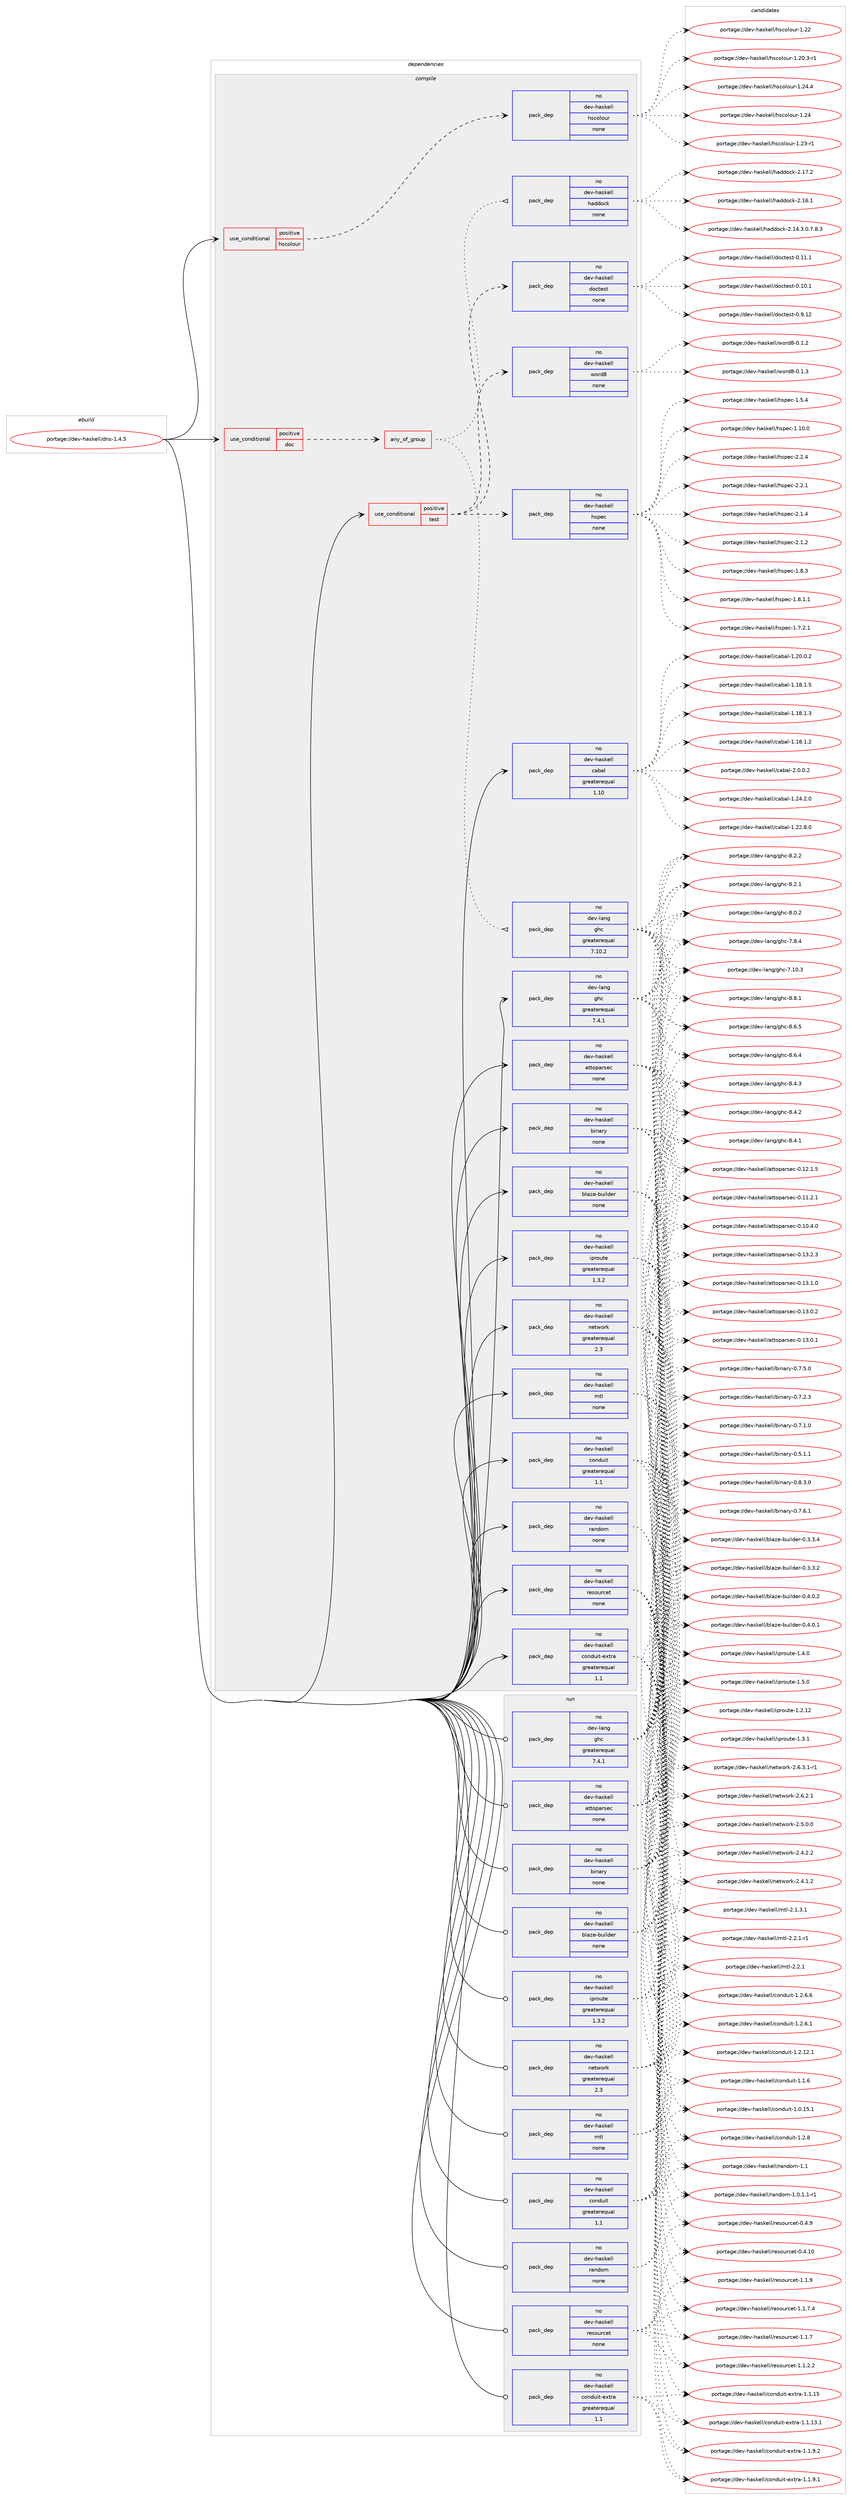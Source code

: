 digraph prolog {

# *************
# Graph options
# *************

newrank=true;
concentrate=true;
compound=true;
graph [rankdir=LR,fontname=Helvetica,fontsize=10,ranksep=1.5];#, ranksep=2.5, nodesep=0.2];
edge  [arrowhead=vee];
node  [fontname=Helvetica,fontsize=10];

# **********
# The ebuild
# **********

subgraph cluster_leftcol {
color=gray;
label=<<i>ebuild</i>>;
id [label="portage://dev-haskell/dns-1.4.5", color=red, width=4, href="../dev-haskell/dns-1.4.5.svg"];
}

# ****************
# The dependencies
# ****************

subgraph cluster_midcol {
color=gray;
label=<<i>dependencies</i>>;
subgraph cluster_compile {
fillcolor="#eeeeee";
style=filled;
label=<<i>compile</i>>;
subgraph cond134186 {
dependency564583 [label=<<TABLE BORDER="0" CELLBORDER="1" CELLSPACING="0" CELLPADDING="4"><TR><TD ROWSPAN="3" CELLPADDING="10">use_conditional</TD></TR><TR><TD>positive</TD></TR><TR><TD>doc</TD></TR></TABLE>>, shape=none, color=red];
subgraph any6537 {
dependency564584 [label=<<TABLE BORDER="0" CELLBORDER="1" CELLSPACING="0" CELLPADDING="4"><TR><TD CELLPADDING="10">any_of_group</TD></TR></TABLE>>, shape=none, color=red];subgraph pack423623 {
dependency564585 [label=<<TABLE BORDER="0" CELLBORDER="1" CELLSPACING="0" CELLPADDING="4" WIDTH="220"><TR><TD ROWSPAN="6" CELLPADDING="30">pack_dep</TD></TR><TR><TD WIDTH="110">no</TD></TR><TR><TD>dev-haskell</TD></TR><TR><TD>haddock</TD></TR><TR><TD>none</TD></TR><TR><TD></TD></TR></TABLE>>, shape=none, color=blue];
}
dependency564584:e -> dependency564585:w [weight=20,style="dotted",arrowhead="oinv"];
subgraph pack423624 {
dependency564586 [label=<<TABLE BORDER="0" CELLBORDER="1" CELLSPACING="0" CELLPADDING="4" WIDTH="220"><TR><TD ROWSPAN="6" CELLPADDING="30">pack_dep</TD></TR><TR><TD WIDTH="110">no</TD></TR><TR><TD>dev-lang</TD></TR><TR><TD>ghc</TD></TR><TR><TD>greaterequal</TD></TR><TR><TD>7.10.2</TD></TR></TABLE>>, shape=none, color=blue];
}
dependency564584:e -> dependency564586:w [weight=20,style="dotted",arrowhead="oinv"];
}
dependency564583:e -> dependency564584:w [weight=20,style="dashed",arrowhead="vee"];
}
id:e -> dependency564583:w [weight=20,style="solid",arrowhead="vee"];
subgraph cond134187 {
dependency564587 [label=<<TABLE BORDER="0" CELLBORDER="1" CELLSPACING="0" CELLPADDING="4"><TR><TD ROWSPAN="3" CELLPADDING="10">use_conditional</TD></TR><TR><TD>positive</TD></TR><TR><TD>hscolour</TD></TR></TABLE>>, shape=none, color=red];
subgraph pack423625 {
dependency564588 [label=<<TABLE BORDER="0" CELLBORDER="1" CELLSPACING="0" CELLPADDING="4" WIDTH="220"><TR><TD ROWSPAN="6" CELLPADDING="30">pack_dep</TD></TR><TR><TD WIDTH="110">no</TD></TR><TR><TD>dev-haskell</TD></TR><TR><TD>hscolour</TD></TR><TR><TD>none</TD></TR><TR><TD></TD></TR></TABLE>>, shape=none, color=blue];
}
dependency564587:e -> dependency564588:w [weight=20,style="dashed",arrowhead="vee"];
}
id:e -> dependency564587:w [weight=20,style="solid",arrowhead="vee"];
subgraph cond134188 {
dependency564589 [label=<<TABLE BORDER="0" CELLBORDER="1" CELLSPACING="0" CELLPADDING="4"><TR><TD ROWSPAN="3" CELLPADDING="10">use_conditional</TD></TR><TR><TD>positive</TD></TR><TR><TD>test</TD></TR></TABLE>>, shape=none, color=red];
subgraph pack423626 {
dependency564590 [label=<<TABLE BORDER="0" CELLBORDER="1" CELLSPACING="0" CELLPADDING="4" WIDTH="220"><TR><TD ROWSPAN="6" CELLPADDING="30">pack_dep</TD></TR><TR><TD WIDTH="110">no</TD></TR><TR><TD>dev-haskell</TD></TR><TR><TD>doctest</TD></TR><TR><TD>none</TD></TR><TR><TD></TD></TR></TABLE>>, shape=none, color=blue];
}
dependency564589:e -> dependency564590:w [weight=20,style="dashed",arrowhead="vee"];
subgraph pack423627 {
dependency564591 [label=<<TABLE BORDER="0" CELLBORDER="1" CELLSPACING="0" CELLPADDING="4" WIDTH="220"><TR><TD ROWSPAN="6" CELLPADDING="30">pack_dep</TD></TR><TR><TD WIDTH="110">no</TD></TR><TR><TD>dev-haskell</TD></TR><TR><TD>hspec</TD></TR><TR><TD>none</TD></TR><TR><TD></TD></TR></TABLE>>, shape=none, color=blue];
}
dependency564589:e -> dependency564591:w [weight=20,style="dashed",arrowhead="vee"];
subgraph pack423628 {
dependency564592 [label=<<TABLE BORDER="0" CELLBORDER="1" CELLSPACING="0" CELLPADDING="4" WIDTH="220"><TR><TD ROWSPAN="6" CELLPADDING="30">pack_dep</TD></TR><TR><TD WIDTH="110">no</TD></TR><TR><TD>dev-haskell</TD></TR><TR><TD>word8</TD></TR><TR><TD>none</TD></TR><TR><TD></TD></TR></TABLE>>, shape=none, color=blue];
}
dependency564589:e -> dependency564592:w [weight=20,style="dashed",arrowhead="vee"];
}
id:e -> dependency564589:w [weight=20,style="solid",arrowhead="vee"];
subgraph pack423629 {
dependency564593 [label=<<TABLE BORDER="0" CELLBORDER="1" CELLSPACING="0" CELLPADDING="4" WIDTH="220"><TR><TD ROWSPAN="6" CELLPADDING="30">pack_dep</TD></TR><TR><TD WIDTH="110">no</TD></TR><TR><TD>dev-haskell</TD></TR><TR><TD>attoparsec</TD></TR><TR><TD>none</TD></TR><TR><TD></TD></TR></TABLE>>, shape=none, color=blue];
}
id:e -> dependency564593:w [weight=20,style="solid",arrowhead="vee"];
subgraph pack423630 {
dependency564594 [label=<<TABLE BORDER="0" CELLBORDER="1" CELLSPACING="0" CELLPADDING="4" WIDTH="220"><TR><TD ROWSPAN="6" CELLPADDING="30">pack_dep</TD></TR><TR><TD WIDTH="110">no</TD></TR><TR><TD>dev-haskell</TD></TR><TR><TD>binary</TD></TR><TR><TD>none</TD></TR><TR><TD></TD></TR></TABLE>>, shape=none, color=blue];
}
id:e -> dependency564594:w [weight=20,style="solid",arrowhead="vee"];
subgraph pack423631 {
dependency564595 [label=<<TABLE BORDER="0" CELLBORDER="1" CELLSPACING="0" CELLPADDING="4" WIDTH="220"><TR><TD ROWSPAN="6" CELLPADDING="30">pack_dep</TD></TR><TR><TD WIDTH="110">no</TD></TR><TR><TD>dev-haskell</TD></TR><TR><TD>blaze-builder</TD></TR><TR><TD>none</TD></TR><TR><TD></TD></TR></TABLE>>, shape=none, color=blue];
}
id:e -> dependency564595:w [weight=20,style="solid",arrowhead="vee"];
subgraph pack423632 {
dependency564596 [label=<<TABLE BORDER="0" CELLBORDER="1" CELLSPACING="0" CELLPADDING="4" WIDTH="220"><TR><TD ROWSPAN="6" CELLPADDING="30">pack_dep</TD></TR><TR><TD WIDTH="110">no</TD></TR><TR><TD>dev-haskell</TD></TR><TR><TD>cabal</TD></TR><TR><TD>greaterequal</TD></TR><TR><TD>1.10</TD></TR></TABLE>>, shape=none, color=blue];
}
id:e -> dependency564596:w [weight=20,style="solid",arrowhead="vee"];
subgraph pack423633 {
dependency564597 [label=<<TABLE BORDER="0" CELLBORDER="1" CELLSPACING="0" CELLPADDING="4" WIDTH="220"><TR><TD ROWSPAN="6" CELLPADDING="30">pack_dep</TD></TR><TR><TD WIDTH="110">no</TD></TR><TR><TD>dev-haskell</TD></TR><TR><TD>conduit</TD></TR><TR><TD>greaterequal</TD></TR><TR><TD>1.1</TD></TR></TABLE>>, shape=none, color=blue];
}
id:e -> dependency564597:w [weight=20,style="solid",arrowhead="vee"];
subgraph pack423634 {
dependency564598 [label=<<TABLE BORDER="0" CELLBORDER="1" CELLSPACING="0" CELLPADDING="4" WIDTH="220"><TR><TD ROWSPAN="6" CELLPADDING="30">pack_dep</TD></TR><TR><TD WIDTH="110">no</TD></TR><TR><TD>dev-haskell</TD></TR><TR><TD>conduit-extra</TD></TR><TR><TD>greaterequal</TD></TR><TR><TD>1.1</TD></TR></TABLE>>, shape=none, color=blue];
}
id:e -> dependency564598:w [weight=20,style="solid",arrowhead="vee"];
subgraph pack423635 {
dependency564599 [label=<<TABLE BORDER="0" CELLBORDER="1" CELLSPACING="0" CELLPADDING="4" WIDTH="220"><TR><TD ROWSPAN="6" CELLPADDING="30">pack_dep</TD></TR><TR><TD WIDTH="110">no</TD></TR><TR><TD>dev-haskell</TD></TR><TR><TD>iproute</TD></TR><TR><TD>greaterequal</TD></TR><TR><TD>1.3.2</TD></TR></TABLE>>, shape=none, color=blue];
}
id:e -> dependency564599:w [weight=20,style="solid",arrowhead="vee"];
subgraph pack423636 {
dependency564600 [label=<<TABLE BORDER="0" CELLBORDER="1" CELLSPACING="0" CELLPADDING="4" WIDTH="220"><TR><TD ROWSPAN="6" CELLPADDING="30">pack_dep</TD></TR><TR><TD WIDTH="110">no</TD></TR><TR><TD>dev-haskell</TD></TR><TR><TD>mtl</TD></TR><TR><TD>none</TD></TR><TR><TD></TD></TR></TABLE>>, shape=none, color=blue];
}
id:e -> dependency564600:w [weight=20,style="solid",arrowhead="vee"];
subgraph pack423637 {
dependency564601 [label=<<TABLE BORDER="0" CELLBORDER="1" CELLSPACING="0" CELLPADDING="4" WIDTH="220"><TR><TD ROWSPAN="6" CELLPADDING="30">pack_dep</TD></TR><TR><TD WIDTH="110">no</TD></TR><TR><TD>dev-haskell</TD></TR><TR><TD>network</TD></TR><TR><TD>greaterequal</TD></TR><TR><TD>2.3</TD></TR></TABLE>>, shape=none, color=blue];
}
id:e -> dependency564601:w [weight=20,style="solid",arrowhead="vee"];
subgraph pack423638 {
dependency564602 [label=<<TABLE BORDER="0" CELLBORDER="1" CELLSPACING="0" CELLPADDING="4" WIDTH="220"><TR><TD ROWSPAN="6" CELLPADDING="30">pack_dep</TD></TR><TR><TD WIDTH="110">no</TD></TR><TR><TD>dev-haskell</TD></TR><TR><TD>random</TD></TR><TR><TD>none</TD></TR><TR><TD></TD></TR></TABLE>>, shape=none, color=blue];
}
id:e -> dependency564602:w [weight=20,style="solid",arrowhead="vee"];
subgraph pack423639 {
dependency564603 [label=<<TABLE BORDER="0" CELLBORDER="1" CELLSPACING="0" CELLPADDING="4" WIDTH="220"><TR><TD ROWSPAN="6" CELLPADDING="30">pack_dep</TD></TR><TR><TD WIDTH="110">no</TD></TR><TR><TD>dev-haskell</TD></TR><TR><TD>resourcet</TD></TR><TR><TD>none</TD></TR><TR><TD></TD></TR></TABLE>>, shape=none, color=blue];
}
id:e -> dependency564603:w [weight=20,style="solid",arrowhead="vee"];
subgraph pack423640 {
dependency564604 [label=<<TABLE BORDER="0" CELLBORDER="1" CELLSPACING="0" CELLPADDING="4" WIDTH="220"><TR><TD ROWSPAN="6" CELLPADDING="30">pack_dep</TD></TR><TR><TD WIDTH="110">no</TD></TR><TR><TD>dev-lang</TD></TR><TR><TD>ghc</TD></TR><TR><TD>greaterequal</TD></TR><TR><TD>7.4.1</TD></TR></TABLE>>, shape=none, color=blue];
}
id:e -> dependency564604:w [weight=20,style="solid",arrowhead="vee"];
}
subgraph cluster_compileandrun {
fillcolor="#eeeeee";
style=filled;
label=<<i>compile and run</i>>;
}
subgraph cluster_run {
fillcolor="#eeeeee";
style=filled;
label=<<i>run</i>>;
subgraph pack423641 {
dependency564605 [label=<<TABLE BORDER="0" CELLBORDER="1" CELLSPACING="0" CELLPADDING="4" WIDTH="220"><TR><TD ROWSPAN="6" CELLPADDING="30">pack_dep</TD></TR><TR><TD WIDTH="110">no</TD></TR><TR><TD>dev-haskell</TD></TR><TR><TD>attoparsec</TD></TR><TR><TD>none</TD></TR><TR><TD></TD></TR></TABLE>>, shape=none, color=blue];
}
id:e -> dependency564605:w [weight=20,style="solid",arrowhead="odot"];
subgraph pack423642 {
dependency564606 [label=<<TABLE BORDER="0" CELLBORDER="1" CELLSPACING="0" CELLPADDING="4" WIDTH="220"><TR><TD ROWSPAN="6" CELLPADDING="30">pack_dep</TD></TR><TR><TD WIDTH="110">no</TD></TR><TR><TD>dev-haskell</TD></TR><TR><TD>binary</TD></TR><TR><TD>none</TD></TR><TR><TD></TD></TR></TABLE>>, shape=none, color=blue];
}
id:e -> dependency564606:w [weight=20,style="solid",arrowhead="odot"];
subgraph pack423643 {
dependency564607 [label=<<TABLE BORDER="0" CELLBORDER="1" CELLSPACING="0" CELLPADDING="4" WIDTH="220"><TR><TD ROWSPAN="6" CELLPADDING="30">pack_dep</TD></TR><TR><TD WIDTH="110">no</TD></TR><TR><TD>dev-haskell</TD></TR><TR><TD>blaze-builder</TD></TR><TR><TD>none</TD></TR><TR><TD></TD></TR></TABLE>>, shape=none, color=blue];
}
id:e -> dependency564607:w [weight=20,style="solid",arrowhead="odot"];
subgraph pack423644 {
dependency564608 [label=<<TABLE BORDER="0" CELLBORDER="1" CELLSPACING="0" CELLPADDING="4" WIDTH="220"><TR><TD ROWSPAN="6" CELLPADDING="30">pack_dep</TD></TR><TR><TD WIDTH="110">no</TD></TR><TR><TD>dev-haskell</TD></TR><TR><TD>conduit</TD></TR><TR><TD>greaterequal</TD></TR><TR><TD>1.1</TD></TR></TABLE>>, shape=none, color=blue];
}
id:e -> dependency564608:w [weight=20,style="solid",arrowhead="odot"];
subgraph pack423645 {
dependency564609 [label=<<TABLE BORDER="0" CELLBORDER="1" CELLSPACING="0" CELLPADDING="4" WIDTH="220"><TR><TD ROWSPAN="6" CELLPADDING="30">pack_dep</TD></TR><TR><TD WIDTH="110">no</TD></TR><TR><TD>dev-haskell</TD></TR><TR><TD>conduit-extra</TD></TR><TR><TD>greaterequal</TD></TR><TR><TD>1.1</TD></TR></TABLE>>, shape=none, color=blue];
}
id:e -> dependency564609:w [weight=20,style="solid",arrowhead="odot"];
subgraph pack423646 {
dependency564610 [label=<<TABLE BORDER="0" CELLBORDER="1" CELLSPACING="0" CELLPADDING="4" WIDTH="220"><TR><TD ROWSPAN="6" CELLPADDING="30">pack_dep</TD></TR><TR><TD WIDTH="110">no</TD></TR><TR><TD>dev-haskell</TD></TR><TR><TD>iproute</TD></TR><TR><TD>greaterequal</TD></TR><TR><TD>1.3.2</TD></TR></TABLE>>, shape=none, color=blue];
}
id:e -> dependency564610:w [weight=20,style="solid",arrowhead="odot"];
subgraph pack423647 {
dependency564611 [label=<<TABLE BORDER="0" CELLBORDER="1" CELLSPACING="0" CELLPADDING="4" WIDTH="220"><TR><TD ROWSPAN="6" CELLPADDING="30">pack_dep</TD></TR><TR><TD WIDTH="110">no</TD></TR><TR><TD>dev-haskell</TD></TR><TR><TD>mtl</TD></TR><TR><TD>none</TD></TR><TR><TD></TD></TR></TABLE>>, shape=none, color=blue];
}
id:e -> dependency564611:w [weight=20,style="solid",arrowhead="odot"];
subgraph pack423648 {
dependency564612 [label=<<TABLE BORDER="0" CELLBORDER="1" CELLSPACING="0" CELLPADDING="4" WIDTH="220"><TR><TD ROWSPAN="6" CELLPADDING="30">pack_dep</TD></TR><TR><TD WIDTH="110">no</TD></TR><TR><TD>dev-haskell</TD></TR><TR><TD>network</TD></TR><TR><TD>greaterequal</TD></TR><TR><TD>2.3</TD></TR></TABLE>>, shape=none, color=blue];
}
id:e -> dependency564612:w [weight=20,style="solid",arrowhead="odot"];
subgraph pack423649 {
dependency564613 [label=<<TABLE BORDER="0" CELLBORDER="1" CELLSPACING="0" CELLPADDING="4" WIDTH="220"><TR><TD ROWSPAN="6" CELLPADDING="30">pack_dep</TD></TR><TR><TD WIDTH="110">no</TD></TR><TR><TD>dev-haskell</TD></TR><TR><TD>random</TD></TR><TR><TD>none</TD></TR><TR><TD></TD></TR></TABLE>>, shape=none, color=blue];
}
id:e -> dependency564613:w [weight=20,style="solid",arrowhead="odot"];
subgraph pack423650 {
dependency564614 [label=<<TABLE BORDER="0" CELLBORDER="1" CELLSPACING="0" CELLPADDING="4" WIDTH="220"><TR><TD ROWSPAN="6" CELLPADDING="30">pack_dep</TD></TR><TR><TD WIDTH="110">no</TD></TR><TR><TD>dev-haskell</TD></TR><TR><TD>resourcet</TD></TR><TR><TD>none</TD></TR><TR><TD></TD></TR></TABLE>>, shape=none, color=blue];
}
id:e -> dependency564614:w [weight=20,style="solid",arrowhead="odot"];
subgraph pack423651 {
dependency564615 [label=<<TABLE BORDER="0" CELLBORDER="1" CELLSPACING="0" CELLPADDING="4" WIDTH="220"><TR><TD ROWSPAN="6" CELLPADDING="30">pack_dep</TD></TR><TR><TD WIDTH="110">no</TD></TR><TR><TD>dev-lang</TD></TR><TR><TD>ghc</TD></TR><TR><TD>greaterequal</TD></TR><TR><TD>7.4.1</TD></TR></TABLE>>, shape=none, color=blue];
}
id:e -> dependency564615:w [weight=20,style="solid",arrowhead="odot"];
}
}

# **************
# The candidates
# **************

subgraph cluster_choices {
rank=same;
color=gray;
label=<<i>candidates</i>>;

subgraph choice423623 {
color=black;
nodesep=1;
choice100101118451049711510710110810847104971001001119910745504649554650 [label="portage://dev-haskell/haddock-2.17.2", color=red, width=4,href="../dev-haskell/haddock-2.17.2.svg"];
choice100101118451049711510710110810847104971001001119910745504649544649 [label="portage://dev-haskell/haddock-2.16.1", color=red, width=4,href="../dev-haskell/haddock-2.16.1.svg"];
choice1001011184510497115107101108108471049710010011199107455046495246514648465546564651 [label="portage://dev-haskell/haddock-2.14.3.0.7.8.3", color=red, width=4,href="../dev-haskell/haddock-2.14.3.0.7.8.3.svg"];
dependency564585:e -> choice100101118451049711510710110810847104971001001119910745504649554650:w [style=dotted,weight="100"];
dependency564585:e -> choice100101118451049711510710110810847104971001001119910745504649544649:w [style=dotted,weight="100"];
dependency564585:e -> choice1001011184510497115107101108108471049710010011199107455046495246514648465546564651:w [style=dotted,weight="100"];
}
subgraph choice423624 {
color=black;
nodesep=1;
choice10010111845108971101034710310499455646564649 [label="portage://dev-lang/ghc-8.8.1", color=red, width=4,href="../dev-lang/ghc-8.8.1.svg"];
choice10010111845108971101034710310499455646544653 [label="portage://dev-lang/ghc-8.6.5", color=red, width=4,href="../dev-lang/ghc-8.6.5.svg"];
choice10010111845108971101034710310499455646544652 [label="portage://dev-lang/ghc-8.6.4", color=red, width=4,href="../dev-lang/ghc-8.6.4.svg"];
choice10010111845108971101034710310499455646524651 [label="portage://dev-lang/ghc-8.4.3", color=red, width=4,href="../dev-lang/ghc-8.4.3.svg"];
choice10010111845108971101034710310499455646524650 [label="portage://dev-lang/ghc-8.4.2", color=red, width=4,href="../dev-lang/ghc-8.4.2.svg"];
choice10010111845108971101034710310499455646524649 [label="portage://dev-lang/ghc-8.4.1", color=red, width=4,href="../dev-lang/ghc-8.4.1.svg"];
choice10010111845108971101034710310499455646504650 [label="portage://dev-lang/ghc-8.2.2", color=red, width=4,href="../dev-lang/ghc-8.2.2.svg"];
choice10010111845108971101034710310499455646504649 [label="portage://dev-lang/ghc-8.2.1", color=red, width=4,href="../dev-lang/ghc-8.2.1.svg"];
choice10010111845108971101034710310499455646484650 [label="portage://dev-lang/ghc-8.0.2", color=red, width=4,href="../dev-lang/ghc-8.0.2.svg"];
choice10010111845108971101034710310499455546564652 [label="portage://dev-lang/ghc-7.8.4", color=red, width=4,href="../dev-lang/ghc-7.8.4.svg"];
choice1001011184510897110103471031049945554649484651 [label="portage://dev-lang/ghc-7.10.3", color=red, width=4,href="../dev-lang/ghc-7.10.3.svg"];
dependency564586:e -> choice10010111845108971101034710310499455646564649:w [style=dotted,weight="100"];
dependency564586:e -> choice10010111845108971101034710310499455646544653:w [style=dotted,weight="100"];
dependency564586:e -> choice10010111845108971101034710310499455646544652:w [style=dotted,weight="100"];
dependency564586:e -> choice10010111845108971101034710310499455646524651:w [style=dotted,weight="100"];
dependency564586:e -> choice10010111845108971101034710310499455646524650:w [style=dotted,weight="100"];
dependency564586:e -> choice10010111845108971101034710310499455646524649:w [style=dotted,weight="100"];
dependency564586:e -> choice10010111845108971101034710310499455646504650:w [style=dotted,weight="100"];
dependency564586:e -> choice10010111845108971101034710310499455646504649:w [style=dotted,weight="100"];
dependency564586:e -> choice10010111845108971101034710310499455646484650:w [style=dotted,weight="100"];
dependency564586:e -> choice10010111845108971101034710310499455546564652:w [style=dotted,weight="100"];
dependency564586:e -> choice1001011184510897110103471031049945554649484651:w [style=dotted,weight="100"];
}
subgraph choice423625 {
color=black;
nodesep=1;
choice1001011184510497115107101108108471041159911110811111711445494650524652 [label="portage://dev-haskell/hscolour-1.24.4", color=red, width=4,href="../dev-haskell/hscolour-1.24.4.svg"];
choice100101118451049711510710110810847104115991111081111171144549465052 [label="portage://dev-haskell/hscolour-1.24", color=red, width=4,href="../dev-haskell/hscolour-1.24.svg"];
choice1001011184510497115107101108108471041159911110811111711445494650514511449 [label="portage://dev-haskell/hscolour-1.23-r1", color=red, width=4,href="../dev-haskell/hscolour-1.23-r1.svg"];
choice100101118451049711510710110810847104115991111081111171144549465050 [label="portage://dev-haskell/hscolour-1.22", color=red, width=4,href="../dev-haskell/hscolour-1.22.svg"];
choice10010111845104971151071011081084710411599111108111117114454946504846514511449 [label="portage://dev-haskell/hscolour-1.20.3-r1", color=red, width=4,href="../dev-haskell/hscolour-1.20.3-r1.svg"];
dependency564588:e -> choice1001011184510497115107101108108471041159911110811111711445494650524652:w [style=dotted,weight="100"];
dependency564588:e -> choice100101118451049711510710110810847104115991111081111171144549465052:w [style=dotted,weight="100"];
dependency564588:e -> choice1001011184510497115107101108108471041159911110811111711445494650514511449:w [style=dotted,weight="100"];
dependency564588:e -> choice100101118451049711510710110810847104115991111081111171144549465050:w [style=dotted,weight="100"];
dependency564588:e -> choice10010111845104971151071011081084710411599111108111117114454946504846514511449:w [style=dotted,weight="100"];
}
subgraph choice423626 {
color=black;
nodesep=1;
choice1001011184510497115107101108108471001119911610111511645484657464950 [label="portage://dev-haskell/doctest-0.9.12", color=red, width=4,href="../dev-haskell/doctest-0.9.12.svg"];
choice1001011184510497115107101108108471001119911610111511645484649494649 [label="portage://dev-haskell/doctest-0.11.1", color=red, width=4,href="../dev-haskell/doctest-0.11.1.svg"];
choice1001011184510497115107101108108471001119911610111511645484649484649 [label="portage://dev-haskell/doctest-0.10.1", color=red, width=4,href="../dev-haskell/doctest-0.10.1.svg"];
dependency564590:e -> choice1001011184510497115107101108108471001119911610111511645484657464950:w [style=dotted,weight="100"];
dependency564590:e -> choice1001011184510497115107101108108471001119911610111511645484649494649:w [style=dotted,weight="100"];
dependency564590:e -> choice1001011184510497115107101108108471001119911610111511645484649484649:w [style=dotted,weight="100"];
}
subgraph choice423627 {
color=black;
nodesep=1;
choice10010111845104971151071011081084710411511210199455046504652 [label="portage://dev-haskell/hspec-2.2.4", color=red, width=4,href="../dev-haskell/hspec-2.2.4.svg"];
choice10010111845104971151071011081084710411511210199455046504649 [label="portage://dev-haskell/hspec-2.2.1", color=red, width=4,href="../dev-haskell/hspec-2.2.1.svg"];
choice10010111845104971151071011081084710411511210199455046494652 [label="portage://dev-haskell/hspec-2.1.4", color=red, width=4,href="../dev-haskell/hspec-2.1.4.svg"];
choice10010111845104971151071011081084710411511210199455046494650 [label="portage://dev-haskell/hspec-2.1.2", color=red, width=4,href="../dev-haskell/hspec-2.1.2.svg"];
choice10010111845104971151071011081084710411511210199454946564651 [label="portage://dev-haskell/hspec-1.8.3", color=red, width=4,href="../dev-haskell/hspec-1.8.3.svg"];
choice100101118451049711510710110810847104115112101994549465646494649 [label="portage://dev-haskell/hspec-1.8.1.1", color=red, width=4,href="../dev-haskell/hspec-1.8.1.1.svg"];
choice100101118451049711510710110810847104115112101994549465546504649 [label="portage://dev-haskell/hspec-1.7.2.1", color=red, width=4,href="../dev-haskell/hspec-1.7.2.1.svg"];
choice10010111845104971151071011081084710411511210199454946534652 [label="portage://dev-haskell/hspec-1.5.4", color=red, width=4,href="../dev-haskell/hspec-1.5.4.svg"];
choice1001011184510497115107101108108471041151121019945494649484648 [label="portage://dev-haskell/hspec-1.10.0", color=red, width=4,href="../dev-haskell/hspec-1.10.0.svg"];
dependency564591:e -> choice10010111845104971151071011081084710411511210199455046504652:w [style=dotted,weight="100"];
dependency564591:e -> choice10010111845104971151071011081084710411511210199455046504649:w [style=dotted,weight="100"];
dependency564591:e -> choice10010111845104971151071011081084710411511210199455046494652:w [style=dotted,weight="100"];
dependency564591:e -> choice10010111845104971151071011081084710411511210199455046494650:w [style=dotted,weight="100"];
dependency564591:e -> choice10010111845104971151071011081084710411511210199454946564651:w [style=dotted,weight="100"];
dependency564591:e -> choice100101118451049711510710110810847104115112101994549465646494649:w [style=dotted,weight="100"];
dependency564591:e -> choice100101118451049711510710110810847104115112101994549465546504649:w [style=dotted,weight="100"];
dependency564591:e -> choice10010111845104971151071011081084710411511210199454946534652:w [style=dotted,weight="100"];
dependency564591:e -> choice1001011184510497115107101108108471041151121019945494649484648:w [style=dotted,weight="100"];
}
subgraph choice423628 {
color=black;
nodesep=1;
choice10010111845104971151071011081084711911111410056454846494651 [label="portage://dev-haskell/word8-0.1.3", color=red, width=4,href="../dev-haskell/word8-0.1.3.svg"];
choice10010111845104971151071011081084711911111410056454846494650 [label="portage://dev-haskell/word8-0.1.2", color=red, width=4,href="../dev-haskell/word8-0.1.2.svg"];
dependency564592:e -> choice10010111845104971151071011081084711911111410056454846494651:w [style=dotted,weight="100"];
dependency564592:e -> choice10010111845104971151071011081084711911111410056454846494650:w [style=dotted,weight="100"];
}
subgraph choice423629 {
color=black;
nodesep=1;
choice100101118451049711510710110810847971161161111129711411510199454846495146504651 [label="portage://dev-haskell/attoparsec-0.13.2.3", color=red, width=4,href="../dev-haskell/attoparsec-0.13.2.3.svg"];
choice100101118451049711510710110810847971161161111129711411510199454846495146494648 [label="portage://dev-haskell/attoparsec-0.13.1.0", color=red, width=4,href="../dev-haskell/attoparsec-0.13.1.0.svg"];
choice100101118451049711510710110810847971161161111129711411510199454846495146484650 [label="portage://dev-haskell/attoparsec-0.13.0.2", color=red, width=4,href="../dev-haskell/attoparsec-0.13.0.2.svg"];
choice100101118451049711510710110810847971161161111129711411510199454846495146484649 [label="portage://dev-haskell/attoparsec-0.13.0.1", color=red, width=4,href="../dev-haskell/attoparsec-0.13.0.1.svg"];
choice100101118451049711510710110810847971161161111129711411510199454846495046494653 [label="portage://dev-haskell/attoparsec-0.12.1.5", color=red, width=4,href="../dev-haskell/attoparsec-0.12.1.5.svg"];
choice100101118451049711510710110810847971161161111129711411510199454846494946504649 [label="portage://dev-haskell/attoparsec-0.11.2.1", color=red, width=4,href="../dev-haskell/attoparsec-0.11.2.1.svg"];
choice100101118451049711510710110810847971161161111129711411510199454846494846524648 [label="portage://dev-haskell/attoparsec-0.10.4.0", color=red, width=4,href="../dev-haskell/attoparsec-0.10.4.0.svg"];
dependency564593:e -> choice100101118451049711510710110810847971161161111129711411510199454846495146504651:w [style=dotted,weight="100"];
dependency564593:e -> choice100101118451049711510710110810847971161161111129711411510199454846495146494648:w [style=dotted,weight="100"];
dependency564593:e -> choice100101118451049711510710110810847971161161111129711411510199454846495146484650:w [style=dotted,weight="100"];
dependency564593:e -> choice100101118451049711510710110810847971161161111129711411510199454846495146484649:w [style=dotted,weight="100"];
dependency564593:e -> choice100101118451049711510710110810847971161161111129711411510199454846495046494653:w [style=dotted,weight="100"];
dependency564593:e -> choice100101118451049711510710110810847971161161111129711411510199454846494946504649:w [style=dotted,weight="100"];
dependency564593:e -> choice100101118451049711510710110810847971161161111129711411510199454846494846524648:w [style=dotted,weight="100"];
}
subgraph choice423630 {
color=black;
nodesep=1;
choice10010111845104971151071011081084798105110971141214548465646514648 [label="portage://dev-haskell/binary-0.8.3.0", color=red, width=4,href="../dev-haskell/binary-0.8.3.0.svg"];
choice10010111845104971151071011081084798105110971141214548465546544649 [label="portage://dev-haskell/binary-0.7.6.1", color=red, width=4,href="../dev-haskell/binary-0.7.6.1.svg"];
choice10010111845104971151071011081084798105110971141214548465546534648 [label="portage://dev-haskell/binary-0.7.5.0", color=red, width=4,href="../dev-haskell/binary-0.7.5.0.svg"];
choice10010111845104971151071011081084798105110971141214548465546504651 [label="portage://dev-haskell/binary-0.7.2.3", color=red, width=4,href="../dev-haskell/binary-0.7.2.3.svg"];
choice10010111845104971151071011081084798105110971141214548465546494648 [label="portage://dev-haskell/binary-0.7.1.0", color=red, width=4,href="../dev-haskell/binary-0.7.1.0.svg"];
choice10010111845104971151071011081084798105110971141214548465346494649 [label="portage://dev-haskell/binary-0.5.1.1", color=red, width=4,href="../dev-haskell/binary-0.5.1.1.svg"];
dependency564594:e -> choice10010111845104971151071011081084798105110971141214548465646514648:w [style=dotted,weight="100"];
dependency564594:e -> choice10010111845104971151071011081084798105110971141214548465546544649:w [style=dotted,weight="100"];
dependency564594:e -> choice10010111845104971151071011081084798105110971141214548465546534648:w [style=dotted,weight="100"];
dependency564594:e -> choice10010111845104971151071011081084798105110971141214548465546504651:w [style=dotted,weight="100"];
dependency564594:e -> choice10010111845104971151071011081084798105110971141214548465546494648:w [style=dotted,weight="100"];
dependency564594:e -> choice10010111845104971151071011081084798105110971141214548465346494649:w [style=dotted,weight="100"];
}
subgraph choice423631 {
color=black;
nodesep=1;
choice100101118451049711510710110810847981089712210145981171051081001011144548465246484650 [label="portage://dev-haskell/blaze-builder-0.4.0.2", color=red, width=4,href="../dev-haskell/blaze-builder-0.4.0.2.svg"];
choice100101118451049711510710110810847981089712210145981171051081001011144548465246484649 [label="portage://dev-haskell/blaze-builder-0.4.0.1", color=red, width=4,href="../dev-haskell/blaze-builder-0.4.0.1.svg"];
choice100101118451049711510710110810847981089712210145981171051081001011144548465146514652 [label="portage://dev-haskell/blaze-builder-0.3.3.4", color=red, width=4,href="../dev-haskell/blaze-builder-0.3.3.4.svg"];
choice100101118451049711510710110810847981089712210145981171051081001011144548465146514650 [label="portage://dev-haskell/blaze-builder-0.3.3.2", color=red, width=4,href="../dev-haskell/blaze-builder-0.3.3.2.svg"];
dependency564595:e -> choice100101118451049711510710110810847981089712210145981171051081001011144548465246484650:w [style=dotted,weight="100"];
dependency564595:e -> choice100101118451049711510710110810847981089712210145981171051081001011144548465246484649:w [style=dotted,weight="100"];
dependency564595:e -> choice100101118451049711510710110810847981089712210145981171051081001011144548465146514652:w [style=dotted,weight="100"];
dependency564595:e -> choice100101118451049711510710110810847981089712210145981171051081001011144548465146514650:w [style=dotted,weight="100"];
}
subgraph choice423632 {
color=black;
nodesep=1;
choice100101118451049711510710110810847999798971084550464846484650 [label="portage://dev-haskell/cabal-2.0.0.2", color=red, width=4,href="../dev-haskell/cabal-2.0.0.2.svg"];
choice10010111845104971151071011081084799979897108454946505246504648 [label="portage://dev-haskell/cabal-1.24.2.0", color=red, width=4,href="../dev-haskell/cabal-1.24.2.0.svg"];
choice10010111845104971151071011081084799979897108454946505046564648 [label="portage://dev-haskell/cabal-1.22.8.0", color=red, width=4,href="../dev-haskell/cabal-1.22.8.0.svg"];
choice10010111845104971151071011081084799979897108454946504846484650 [label="portage://dev-haskell/cabal-1.20.0.2", color=red, width=4,href="../dev-haskell/cabal-1.20.0.2.svg"];
choice10010111845104971151071011081084799979897108454946495646494653 [label="portage://dev-haskell/cabal-1.18.1.5", color=red, width=4,href="../dev-haskell/cabal-1.18.1.5.svg"];
choice10010111845104971151071011081084799979897108454946495646494651 [label="portage://dev-haskell/cabal-1.18.1.3", color=red, width=4,href="../dev-haskell/cabal-1.18.1.3.svg"];
choice10010111845104971151071011081084799979897108454946495646494650 [label="portage://dev-haskell/cabal-1.18.1.2", color=red, width=4,href="../dev-haskell/cabal-1.18.1.2.svg"];
dependency564596:e -> choice100101118451049711510710110810847999798971084550464846484650:w [style=dotted,weight="100"];
dependency564596:e -> choice10010111845104971151071011081084799979897108454946505246504648:w [style=dotted,weight="100"];
dependency564596:e -> choice10010111845104971151071011081084799979897108454946505046564648:w [style=dotted,weight="100"];
dependency564596:e -> choice10010111845104971151071011081084799979897108454946504846484650:w [style=dotted,weight="100"];
dependency564596:e -> choice10010111845104971151071011081084799979897108454946495646494653:w [style=dotted,weight="100"];
dependency564596:e -> choice10010111845104971151071011081084799979897108454946495646494651:w [style=dotted,weight="100"];
dependency564596:e -> choice10010111845104971151071011081084799979897108454946495646494650:w [style=dotted,weight="100"];
}
subgraph choice423633 {
color=black;
nodesep=1;
choice10010111845104971151071011081084799111110100117105116454946504656 [label="portage://dev-haskell/conduit-1.2.8", color=red, width=4,href="../dev-haskell/conduit-1.2.8.svg"];
choice100101118451049711510710110810847991111101001171051164549465046544654 [label="portage://dev-haskell/conduit-1.2.6.6", color=red, width=4,href="../dev-haskell/conduit-1.2.6.6.svg"];
choice100101118451049711510710110810847991111101001171051164549465046544649 [label="portage://dev-haskell/conduit-1.2.6.1", color=red, width=4,href="../dev-haskell/conduit-1.2.6.1.svg"];
choice10010111845104971151071011081084799111110100117105116454946504649504649 [label="portage://dev-haskell/conduit-1.2.12.1", color=red, width=4,href="../dev-haskell/conduit-1.2.12.1.svg"];
choice10010111845104971151071011081084799111110100117105116454946494654 [label="portage://dev-haskell/conduit-1.1.6", color=red, width=4,href="../dev-haskell/conduit-1.1.6.svg"];
choice10010111845104971151071011081084799111110100117105116454946484649534649 [label="portage://dev-haskell/conduit-1.0.15.1", color=red, width=4,href="../dev-haskell/conduit-1.0.15.1.svg"];
dependency564597:e -> choice10010111845104971151071011081084799111110100117105116454946504656:w [style=dotted,weight="100"];
dependency564597:e -> choice100101118451049711510710110810847991111101001171051164549465046544654:w [style=dotted,weight="100"];
dependency564597:e -> choice100101118451049711510710110810847991111101001171051164549465046544649:w [style=dotted,weight="100"];
dependency564597:e -> choice10010111845104971151071011081084799111110100117105116454946504649504649:w [style=dotted,weight="100"];
dependency564597:e -> choice10010111845104971151071011081084799111110100117105116454946494654:w [style=dotted,weight="100"];
dependency564597:e -> choice10010111845104971151071011081084799111110100117105116454946484649534649:w [style=dotted,weight="100"];
}
subgraph choice423634 {
color=black;
nodesep=1;
choice1001011184510497115107101108108479911111010011710511645101120116114974549464946574650 [label="portage://dev-haskell/conduit-extra-1.1.9.2", color=red, width=4,href="../dev-haskell/conduit-extra-1.1.9.2.svg"];
choice1001011184510497115107101108108479911111010011710511645101120116114974549464946574649 [label="portage://dev-haskell/conduit-extra-1.1.9.1", color=red, width=4,href="../dev-haskell/conduit-extra-1.1.9.1.svg"];
choice10010111845104971151071011081084799111110100117105116451011201161149745494649464953 [label="portage://dev-haskell/conduit-extra-1.1.15", color=red, width=4,href="../dev-haskell/conduit-extra-1.1.15.svg"];
choice100101118451049711510710110810847991111101001171051164510112011611497454946494649514649 [label="portage://dev-haskell/conduit-extra-1.1.13.1", color=red, width=4,href="../dev-haskell/conduit-extra-1.1.13.1.svg"];
dependency564598:e -> choice1001011184510497115107101108108479911111010011710511645101120116114974549464946574650:w [style=dotted,weight="100"];
dependency564598:e -> choice1001011184510497115107101108108479911111010011710511645101120116114974549464946574649:w [style=dotted,weight="100"];
dependency564598:e -> choice10010111845104971151071011081084799111110100117105116451011201161149745494649464953:w [style=dotted,weight="100"];
dependency564598:e -> choice100101118451049711510710110810847991111101001171051164510112011611497454946494649514649:w [style=dotted,weight="100"];
}
subgraph choice423635 {
color=black;
nodesep=1;
choice100101118451049711510710110810847105112114111117116101454946534648 [label="portage://dev-haskell/iproute-1.5.0", color=red, width=4,href="../dev-haskell/iproute-1.5.0.svg"];
choice100101118451049711510710110810847105112114111117116101454946524648 [label="portage://dev-haskell/iproute-1.4.0", color=red, width=4,href="../dev-haskell/iproute-1.4.0.svg"];
choice100101118451049711510710110810847105112114111117116101454946514649 [label="portage://dev-haskell/iproute-1.3.1", color=red, width=4,href="../dev-haskell/iproute-1.3.1.svg"];
choice10010111845104971151071011081084710511211411111711610145494650464950 [label="portage://dev-haskell/iproute-1.2.12", color=red, width=4,href="../dev-haskell/iproute-1.2.12.svg"];
dependency564599:e -> choice100101118451049711510710110810847105112114111117116101454946534648:w [style=dotted,weight="100"];
dependency564599:e -> choice100101118451049711510710110810847105112114111117116101454946524648:w [style=dotted,weight="100"];
dependency564599:e -> choice100101118451049711510710110810847105112114111117116101454946514649:w [style=dotted,weight="100"];
dependency564599:e -> choice10010111845104971151071011081084710511211411111711610145494650464950:w [style=dotted,weight="100"];
}
subgraph choice423636 {
color=black;
nodesep=1;
choice1001011184510497115107101108108471091161084550465046494511449 [label="portage://dev-haskell/mtl-2.2.1-r1", color=red, width=4,href="../dev-haskell/mtl-2.2.1-r1.svg"];
choice100101118451049711510710110810847109116108455046504649 [label="portage://dev-haskell/mtl-2.2.1", color=red, width=4,href="../dev-haskell/mtl-2.2.1.svg"];
choice1001011184510497115107101108108471091161084550464946514649 [label="portage://dev-haskell/mtl-2.1.3.1", color=red, width=4,href="../dev-haskell/mtl-2.1.3.1.svg"];
dependency564600:e -> choice1001011184510497115107101108108471091161084550465046494511449:w [style=dotted,weight="100"];
dependency564600:e -> choice100101118451049711510710110810847109116108455046504649:w [style=dotted,weight="100"];
dependency564600:e -> choice1001011184510497115107101108108471091161084550464946514649:w [style=dotted,weight="100"];
}
subgraph choice423637 {
color=black;
nodesep=1;
choice10010111845104971151071011081084711010111611911111410745504654465146494511449 [label="portage://dev-haskell/network-2.6.3.1-r1", color=red, width=4,href="../dev-haskell/network-2.6.3.1-r1.svg"];
choice1001011184510497115107101108108471101011161191111141074550465446504649 [label="portage://dev-haskell/network-2.6.2.1", color=red, width=4,href="../dev-haskell/network-2.6.2.1.svg"];
choice1001011184510497115107101108108471101011161191111141074550465346484648 [label="portage://dev-haskell/network-2.5.0.0", color=red, width=4,href="../dev-haskell/network-2.5.0.0.svg"];
choice1001011184510497115107101108108471101011161191111141074550465246504650 [label="portage://dev-haskell/network-2.4.2.2", color=red, width=4,href="../dev-haskell/network-2.4.2.2.svg"];
choice1001011184510497115107101108108471101011161191111141074550465246494650 [label="portage://dev-haskell/network-2.4.1.2", color=red, width=4,href="../dev-haskell/network-2.4.1.2.svg"];
dependency564601:e -> choice10010111845104971151071011081084711010111611911111410745504654465146494511449:w [style=dotted,weight="100"];
dependency564601:e -> choice1001011184510497115107101108108471101011161191111141074550465446504649:w [style=dotted,weight="100"];
dependency564601:e -> choice1001011184510497115107101108108471101011161191111141074550465346484648:w [style=dotted,weight="100"];
dependency564601:e -> choice1001011184510497115107101108108471101011161191111141074550465246504650:w [style=dotted,weight="100"];
dependency564601:e -> choice1001011184510497115107101108108471101011161191111141074550465246494650:w [style=dotted,weight="100"];
}
subgraph choice423638 {
color=black;
nodesep=1;
choice1001011184510497115107101108108471149711010011110945494649 [label="portage://dev-haskell/random-1.1", color=red, width=4,href="../dev-haskell/random-1.1.svg"];
choice1001011184510497115107101108108471149711010011110945494648464946494511449 [label="portage://dev-haskell/random-1.0.1.1-r1", color=red, width=4,href="../dev-haskell/random-1.0.1.1-r1.svg"];
dependency564602:e -> choice1001011184510497115107101108108471149711010011110945494649:w [style=dotted,weight="100"];
dependency564602:e -> choice1001011184510497115107101108108471149711010011110945494648464946494511449:w [style=dotted,weight="100"];
}
subgraph choice423639 {
color=black;
nodesep=1;
choice10010111845104971151071011081084711410111511111711499101116454946494657 [label="portage://dev-haskell/resourcet-1.1.9", color=red, width=4,href="../dev-haskell/resourcet-1.1.9.svg"];
choice100101118451049711510710110810847114101115111117114991011164549464946554652 [label="portage://dev-haskell/resourcet-1.1.7.4", color=red, width=4,href="../dev-haskell/resourcet-1.1.7.4.svg"];
choice10010111845104971151071011081084711410111511111711499101116454946494655 [label="portage://dev-haskell/resourcet-1.1.7", color=red, width=4,href="../dev-haskell/resourcet-1.1.7.svg"];
choice100101118451049711510710110810847114101115111117114991011164549464946504650 [label="portage://dev-haskell/resourcet-1.1.2.2", color=red, width=4,href="../dev-haskell/resourcet-1.1.2.2.svg"];
choice10010111845104971151071011081084711410111511111711499101116454846524657 [label="portage://dev-haskell/resourcet-0.4.9", color=red, width=4,href="../dev-haskell/resourcet-0.4.9.svg"];
choice1001011184510497115107101108108471141011151111171149910111645484652464948 [label="portage://dev-haskell/resourcet-0.4.10", color=red, width=4,href="../dev-haskell/resourcet-0.4.10.svg"];
dependency564603:e -> choice10010111845104971151071011081084711410111511111711499101116454946494657:w [style=dotted,weight="100"];
dependency564603:e -> choice100101118451049711510710110810847114101115111117114991011164549464946554652:w [style=dotted,weight="100"];
dependency564603:e -> choice10010111845104971151071011081084711410111511111711499101116454946494655:w [style=dotted,weight="100"];
dependency564603:e -> choice100101118451049711510710110810847114101115111117114991011164549464946504650:w [style=dotted,weight="100"];
dependency564603:e -> choice10010111845104971151071011081084711410111511111711499101116454846524657:w [style=dotted,weight="100"];
dependency564603:e -> choice1001011184510497115107101108108471141011151111171149910111645484652464948:w [style=dotted,weight="100"];
}
subgraph choice423640 {
color=black;
nodesep=1;
choice10010111845108971101034710310499455646564649 [label="portage://dev-lang/ghc-8.8.1", color=red, width=4,href="../dev-lang/ghc-8.8.1.svg"];
choice10010111845108971101034710310499455646544653 [label="portage://dev-lang/ghc-8.6.5", color=red, width=4,href="../dev-lang/ghc-8.6.5.svg"];
choice10010111845108971101034710310499455646544652 [label="portage://dev-lang/ghc-8.6.4", color=red, width=4,href="../dev-lang/ghc-8.6.4.svg"];
choice10010111845108971101034710310499455646524651 [label="portage://dev-lang/ghc-8.4.3", color=red, width=4,href="../dev-lang/ghc-8.4.3.svg"];
choice10010111845108971101034710310499455646524650 [label="portage://dev-lang/ghc-8.4.2", color=red, width=4,href="../dev-lang/ghc-8.4.2.svg"];
choice10010111845108971101034710310499455646524649 [label="portage://dev-lang/ghc-8.4.1", color=red, width=4,href="../dev-lang/ghc-8.4.1.svg"];
choice10010111845108971101034710310499455646504650 [label="portage://dev-lang/ghc-8.2.2", color=red, width=4,href="../dev-lang/ghc-8.2.2.svg"];
choice10010111845108971101034710310499455646504649 [label="portage://dev-lang/ghc-8.2.1", color=red, width=4,href="../dev-lang/ghc-8.2.1.svg"];
choice10010111845108971101034710310499455646484650 [label="portage://dev-lang/ghc-8.0.2", color=red, width=4,href="../dev-lang/ghc-8.0.2.svg"];
choice10010111845108971101034710310499455546564652 [label="portage://dev-lang/ghc-7.8.4", color=red, width=4,href="../dev-lang/ghc-7.8.4.svg"];
choice1001011184510897110103471031049945554649484651 [label="portage://dev-lang/ghc-7.10.3", color=red, width=4,href="../dev-lang/ghc-7.10.3.svg"];
dependency564604:e -> choice10010111845108971101034710310499455646564649:w [style=dotted,weight="100"];
dependency564604:e -> choice10010111845108971101034710310499455646544653:w [style=dotted,weight="100"];
dependency564604:e -> choice10010111845108971101034710310499455646544652:w [style=dotted,weight="100"];
dependency564604:e -> choice10010111845108971101034710310499455646524651:w [style=dotted,weight="100"];
dependency564604:e -> choice10010111845108971101034710310499455646524650:w [style=dotted,weight="100"];
dependency564604:e -> choice10010111845108971101034710310499455646524649:w [style=dotted,weight="100"];
dependency564604:e -> choice10010111845108971101034710310499455646504650:w [style=dotted,weight="100"];
dependency564604:e -> choice10010111845108971101034710310499455646504649:w [style=dotted,weight="100"];
dependency564604:e -> choice10010111845108971101034710310499455646484650:w [style=dotted,weight="100"];
dependency564604:e -> choice10010111845108971101034710310499455546564652:w [style=dotted,weight="100"];
dependency564604:e -> choice1001011184510897110103471031049945554649484651:w [style=dotted,weight="100"];
}
subgraph choice423641 {
color=black;
nodesep=1;
choice100101118451049711510710110810847971161161111129711411510199454846495146504651 [label="portage://dev-haskell/attoparsec-0.13.2.3", color=red, width=4,href="../dev-haskell/attoparsec-0.13.2.3.svg"];
choice100101118451049711510710110810847971161161111129711411510199454846495146494648 [label="portage://dev-haskell/attoparsec-0.13.1.0", color=red, width=4,href="../dev-haskell/attoparsec-0.13.1.0.svg"];
choice100101118451049711510710110810847971161161111129711411510199454846495146484650 [label="portage://dev-haskell/attoparsec-0.13.0.2", color=red, width=4,href="../dev-haskell/attoparsec-0.13.0.2.svg"];
choice100101118451049711510710110810847971161161111129711411510199454846495146484649 [label="portage://dev-haskell/attoparsec-0.13.0.1", color=red, width=4,href="../dev-haskell/attoparsec-0.13.0.1.svg"];
choice100101118451049711510710110810847971161161111129711411510199454846495046494653 [label="portage://dev-haskell/attoparsec-0.12.1.5", color=red, width=4,href="../dev-haskell/attoparsec-0.12.1.5.svg"];
choice100101118451049711510710110810847971161161111129711411510199454846494946504649 [label="portage://dev-haskell/attoparsec-0.11.2.1", color=red, width=4,href="../dev-haskell/attoparsec-0.11.2.1.svg"];
choice100101118451049711510710110810847971161161111129711411510199454846494846524648 [label="portage://dev-haskell/attoparsec-0.10.4.0", color=red, width=4,href="../dev-haskell/attoparsec-0.10.4.0.svg"];
dependency564605:e -> choice100101118451049711510710110810847971161161111129711411510199454846495146504651:w [style=dotted,weight="100"];
dependency564605:e -> choice100101118451049711510710110810847971161161111129711411510199454846495146494648:w [style=dotted,weight="100"];
dependency564605:e -> choice100101118451049711510710110810847971161161111129711411510199454846495146484650:w [style=dotted,weight="100"];
dependency564605:e -> choice100101118451049711510710110810847971161161111129711411510199454846495146484649:w [style=dotted,weight="100"];
dependency564605:e -> choice100101118451049711510710110810847971161161111129711411510199454846495046494653:w [style=dotted,weight="100"];
dependency564605:e -> choice100101118451049711510710110810847971161161111129711411510199454846494946504649:w [style=dotted,weight="100"];
dependency564605:e -> choice100101118451049711510710110810847971161161111129711411510199454846494846524648:w [style=dotted,weight="100"];
}
subgraph choice423642 {
color=black;
nodesep=1;
choice10010111845104971151071011081084798105110971141214548465646514648 [label="portage://dev-haskell/binary-0.8.3.0", color=red, width=4,href="../dev-haskell/binary-0.8.3.0.svg"];
choice10010111845104971151071011081084798105110971141214548465546544649 [label="portage://dev-haskell/binary-0.7.6.1", color=red, width=4,href="../dev-haskell/binary-0.7.6.1.svg"];
choice10010111845104971151071011081084798105110971141214548465546534648 [label="portage://dev-haskell/binary-0.7.5.0", color=red, width=4,href="../dev-haskell/binary-0.7.5.0.svg"];
choice10010111845104971151071011081084798105110971141214548465546504651 [label="portage://dev-haskell/binary-0.7.2.3", color=red, width=4,href="../dev-haskell/binary-0.7.2.3.svg"];
choice10010111845104971151071011081084798105110971141214548465546494648 [label="portage://dev-haskell/binary-0.7.1.0", color=red, width=4,href="../dev-haskell/binary-0.7.1.0.svg"];
choice10010111845104971151071011081084798105110971141214548465346494649 [label="portage://dev-haskell/binary-0.5.1.1", color=red, width=4,href="../dev-haskell/binary-0.5.1.1.svg"];
dependency564606:e -> choice10010111845104971151071011081084798105110971141214548465646514648:w [style=dotted,weight="100"];
dependency564606:e -> choice10010111845104971151071011081084798105110971141214548465546544649:w [style=dotted,weight="100"];
dependency564606:e -> choice10010111845104971151071011081084798105110971141214548465546534648:w [style=dotted,weight="100"];
dependency564606:e -> choice10010111845104971151071011081084798105110971141214548465546504651:w [style=dotted,weight="100"];
dependency564606:e -> choice10010111845104971151071011081084798105110971141214548465546494648:w [style=dotted,weight="100"];
dependency564606:e -> choice10010111845104971151071011081084798105110971141214548465346494649:w [style=dotted,weight="100"];
}
subgraph choice423643 {
color=black;
nodesep=1;
choice100101118451049711510710110810847981089712210145981171051081001011144548465246484650 [label="portage://dev-haskell/blaze-builder-0.4.0.2", color=red, width=4,href="../dev-haskell/blaze-builder-0.4.0.2.svg"];
choice100101118451049711510710110810847981089712210145981171051081001011144548465246484649 [label="portage://dev-haskell/blaze-builder-0.4.0.1", color=red, width=4,href="../dev-haskell/blaze-builder-0.4.0.1.svg"];
choice100101118451049711510710110810847981089712210145981171051081001011144548465146514652 [label="portage://dev-haskell/blaze-builder-0.3.3.4", color=red, width=4,href="../dev-haskell/blaze-builder-0.3.3.4.svg"];
choice100101118451049711510710110810847981089712210145981171051081001011144548465146514650 [label="portage://dev-haskell/blaze-builder-0.3.3.2", color=red, width=4,href="../dev-haskell/blaze-builder-0.3.3.2.svg"];
dependency564607:e -> choice100101118451049711510710110810847981089712210145981171051081001011144548465246484650:w [style=dotted,weight="100"];
dependency564607:e -> choice100101118451049711510710110810847981089712210145981171051081001011144548465246484649:w [style=dotted,weight="100"];
dependency564607:e -> choice100101118451049711510710110810847981089712210145981171051081001011144548465146514652:w [style=dotted,weight="100"];
dependency564607:e -> choice100101118451049711510710110810847981089712210145981171051081001011144548465146514650:w [style=dotted,weight="100"];
}
subgraph choice423644 {
color=black;
nodesep=1;
choice10010111845104971151071011081084799111110100117105116454946504656 [label="portage://dev-haskell/conduit-1.2.8", color=red, width=4,href="../dev-haskell/conduit-1.2.8.svg"];
choice100101118451049711510710110810847991111101001171051164549465046544654 [label="portage://dev-haskell/conduit-1.2.6.6", color=red, width=4,href="../dev-haskell/conduit-1.2.6.6.svg"];
choice100101118451049711510710110810847991111101001171051164549465046544649 [label="portage://dev-haskell/conduit-1.2.6.1", color=red, width=4,href="../dev-haskell/conduit-1.2.6.1.svg"];
choice10010111845104971151071011081084799111110100117105116454946504649504649 [label="portage://dev-haskell/conduit-1.2.12.1", color=red, width=4,href="../dev-haskell/conduit-1.2.12.1.svg"];
choice10010111845104971151071011081084799111110100117105116454946494654 [label="portage://dev-haskell/conduit-1.1.6", color=red, width=4,href="../dev-haskell/conduit-1.1.6.svg"];
choice10010111845104971151071011081084799111110100117105116454946484649534649 [label="portage://dev-haskell/conduit-1.0.15.1", color=red, width=4,href="../dev-haskell/conduit-1.0.15.1.svg"];
dependency564608:e -> choice10010111845104971151071011081084799111110100117105116454946504656:w [style=dotted,weight="100"];
dependency564608:e -> choice100101118451049711510710110810847991111101001171051164549465046544654:w [style=dotted,weight="100"];
dependency564608:e -> choice100101118451049711510710110810847991111101001171051164549465046544649:w [style=dotted,weight="100"];
dependency564608:e -> choice10010111845104971151071011081084799111110100117105116454946504649504649:w [style=dotted,weight="100"];
dependency564608:e -> choice10010111845104971151071011081084799111110100117105116454946494654:w [style=dotted,weight="100"];
dependency564608:e -> choice10010111845104971151071011081084799111110100117105116454946484649534649:w [style=dotted,weight="100"];
}
subgraph choice423645 {
color=black;
nodesep=1;
choice1001011184510497115107101108108479911111010011710511645101120116114974549464946574650 [label="portage://dev-haskell/conduit-extra-1.1.9.2", color=red, width=4,href="../dev-haskell/conduit-extra-1.1.9.2.svg"];
choice1001011184510497115107101108108479911111010011710511645101120116114974549464946574649 [label="portage://dev-haskell/conduit-extra-1.1.9.1", color=red, width=4,href="../dev-haskell/conduit-extra-1.1.9.1.svg"];
choice10010111845104971151071011081084799111110100117105116451011201161149745494649464953 [label="portage://dev-haskell/conduit-extra-1.1.15", color=red, width=4,href="../dev-haskell/conduit-extra-1.1.15.svg"];
choice100101118451049711510710110810847991111101001171051164510112011611497454946494649514649 [label="portage://dev-haskell/conduit-extra-1.1.13.1", color=red, width=4,href="../dev-haskell/conduit-extra-1.1.13.1.svg"];
dependency564609:e -> choice1001011184510497115107101108108479911111010011710511645101120116114974549464946574650:w [style=dotted,weight="100"];
dependency564609:e -> choice1001011184510497115107101108108479911111010011710511645101120116114974549464946574649:w [style=dotted,weight="100"];
dependency564609:e -> choice10010111845104971151071011081084799111110100117105116451011201161149745494649464953:w [style=dotted,weight="100"];
dependency564609:e -> choice100101118451049711510710110810847991111101001171051164510112011611497454946494649514649:w [style=dotted,weight="100"];
}
subgraph choice423646 {
color=black;
nodesep=1;
choice100101118451049711510710110810847105112114111117116101454946534648 [label="portage://dev-haskell/iproute-1.5.0", color=red, width=4,href="../dev-haskell/iproute-1.5.0.svg"];
choice100101118451049711510710110810847105112114111117116101454946524648 [label="portage://dev-haskell/iproute-1.4.0", color=red, width=4,href="../dev-haskell/iproute-1.4.0.svg"];
choice100101118451049711510710110810847105112114111117116101454946514649 [label="portage://dev-haskell/iproute-1.3.1", color=red, width=4,href="../dev-haskell/iproute-1.3.1.svg"];
choice10010111845104971151071011081084710511211411111711610145494650464950 [label="portage://dev-haskell/iproute-1.2.12", color=red, width=4,href="../dev-haskell/iproute-1.2.12.svg"];
dependency564610:e -> choice100101118451049711510710110810847105112114111117116101454946534648:w [style=dotted,weight="100"];
dependency564610:e -> choice100101118451049711510710110810847105112114111117116101454946524648:w [style=dotted,weight="100"];
dependency564610:e -> choice100101118451049711510710110810847105112114111117116101454946514649:w [style=dotted,weight="100"];
dependency564610:e -> choice10010111845104971151071011081084710511211411111711610145494650464950:w [style=dotted,weight="100"];
}
subgraph choice423647 {
color=black;
nodesep=1;
choice1001011184510497115107101108108471091161084550465046494511449 [label="portage://dev-haskell/mtl-2.2.1-r1", color=red, width=4,href="../dev-haskell/mtl-2.2.1-r1.svg"];
choice100101118451049711510710110810847109116108455046504649 [label="portage://dev-haskell/mtl-2.2.1", color=red, width=4,href="../dev-haskell/mtl-2.2.1.svg"];
choice1001011184510497115107101108108471091161084550464946514649 [label="portage://dev-haskell/mtl-2.1.3.1", color=red, width=4,href="../dev-haskell/mtl-2.1.3.1.svg"];
dependency564611:e -> choice1001011184510497115107101108108471091161084550465046494511449:w [style=dotted,weight="100"];
dependency564611:e -> choice100101118451049711510710110810847109116108455046504649:w [style=dotted,weight="100"];
dependency564611:e -> choice1001011184510497115107101108108471091161084550464946514649:w [style=dotted,weight="100"];
}
subgraph choice423648 {
color=black;
nodesep=1;
choice10010111845104971151071011081084711010111611911111410745504654465146494511449 [label="portage://dev-haskell/network-2.6.3.1-r1", color=red, width=4,href="../dev-haskell/network-2.6.3.1-r1.svg"];
choice1001011184510497115107101108108471101011161191111141074550465446504649 [label="portage://dev-haskell/network-2.6.2.1", color=red, width=4,href="../dev-haskell/network-2.6.2.1.svg"];
choice1001011184510497115107101108108471101011161191111141074550465346484648 [label="portage://dev-haskell/network-2.5.0.0", color=red, width=4,href="../dev-haskell/network-2.5.0.0.svg"];
choice1001011184510497115107101108108471101011161191111141074550465246504650 [label="portage://dev-haskell/network-2.4.2.2", color=red, width=4,href="../dev-haskell/network-2.4.2.2.svg"];
choice1001011184510497115107101108108471101011161191111141074550465246494650 [label="portage://dev-haskell/network-2.4.1.2", color=red, width=4,href="../dev-haskell/network-2.4.1.2.svg"];
dependency564612:e -> choice10010111845104971151071011081084711010111611911111410745504654465146494511449:w [style=dotted,weight="100"];
dependency564612:e -> choice1001011184510497115107101108108471101011161191111141074550465446504649:w [style=dotted,weight="100"];
dependency564612:e -> choice1001011184510497115107101108108471101011161191111141074550465346484648:w [style=dotted,weight="100"];
dependency564612:e -> choice1001011184510497115107101108108471101011161191111141074550465246504650:w [style=dotted,weight="100"];
dependency564612:e -> choice1001011184510497115107101108108471101011161191111141074550465246494650:w [style=dotted,weight="100"];
}
subgraph choice423649 {
color=black;
nodesep=1;
choice1001011184510497115107101108108471149711010011110945494649 [label="portage://dev-haskell/random-1.1", color=red, width=4,href="../dev-haskell/random-1.1.svg"];
choice1001011184510497115107101108108471149711010011110945494648464946494511449 [label="portage://dev-haskell/random-1.0.1.1-r1", color=red, width=4,href="../dev-haskell/random-1.0.1.1-r1.svg"];
dependency564613:e -> choice1001011184510497115107101108108471149711010011110945494649:w [style=dotted,weight="100"];
dependency564613:e -> choice1001011184510497115107101108108471149711010011110945494648464946494511449:w [style=dotted,weight="100"];
}
subgraph choice423650 {
color=black;
nodesep=1;
choice10010111845104971151071011081084711410111511111711499101116454946494657 [label="portage://dev-haskell/resourcet-1.1.9", color=red, width=4,href="../dev-haskell/resourcet-1.1.9.svg"];
choice100101118451049711510710110810847114101115111117114991011164549464946554652 [label="portage://dev-haskell/resourcet-1.1.7.4", color=red, width=4,href="../dev-haskell/resourcet-1.1.7.4.svg"];
choice10010111845104971151071011081084711410111511111711499101116454946494655 [label="portage://dev-haskell/resourcet-1.1.7", color=red, width=4,href="../dev-haskell/resourcet-1.1.7.svg"];
choice100101118451049711510710110810847114101115111117114991011164549464946504650 [label="portage://dev-haskell/resourcet-1.1.2.2", color=red, width=4,href="../dev-haskell/resourcet-1.1.2.2.svg"];
choice10010111845104971151071011081084711410111511111711499101116454846524657 [label="portage://dev-haskell/resourcet-0.4.9", color=red, width=4,href="../dev-haskell/resourcet-0.4.9.svg"];
choice1001011184510497115107101108108471141011151111171149910111645484652464948 [label="portage://dev-haskell/resourcet-0.4.10", color=red, width=4,href="../dev-haskell/resourcet-0.4.10.svg"];
dependency564614:e -> choice10010111845104971151071011081084711410111511111711499101116454946494657:w [style=dotted,weight="100"];
dependency564614:e -> choice100101118451049711510710110810847114101115111117114991011164549464946554652:w [style=dotted,weight="100"];
dependency564614:e -> choice10010111845104971151071011081084711410111511111711499101116454946494655:w [style=dotted,weight="100"];
dependency564614:e -> choice100101118451049711510710110810847114101115111117114991011164549464946504650:w [style=dotted,weight="100"];
dependency564614:e -> choice10010111845104971151071011081084711410111511111711499101116454846524657:w [style=dotted,weight="100"];
dependency564614:e -> choice1001011184510497115107101108108471141011151111171149910111645484652464948:w [style=dotted,weight="100"];
}
subgraph choice423651 {
color=black;
nodesep=1;
choice10010111845108971101034710310499455646564649 [label="portage://dev-lang/ghc-8.8.1", color=red, width=4,href="../dev-lang/ghc-8.8.1.svg"];
choice10010111845108971101034710310499455646544653 [label="portage://dev-lang/ghc-8.6.5", color=red, width=4,href="../dev-lang/ghc-8.6.5.svg"];
choice10010111845108971101034710310499455646544652 [label="portage://dev-lang/ghc-8.6.4", color=red, width=4,href="../dev-lang/ghc-8.6.4.svg"];
choice10010111845108971101034710310499455646524651 [label="portage://dev-lang/ghc-8.4.3", color=red, width=4,href="../dev-lang/ghc-8.4.3.svg"];
choice10010111845108971101034710310499455646524650 [label="portage://dev-lang/ghc-8.4.2", color=red, width=4,href="../dev-lang/ghc-8.4.2.svg"];
choice10010111845108971101034710310499455646524649 [label="portage://dev-lang/ghc-8.4.1", color=red, width=4,href="../dev-lang/ghc-8.4.1.svg"];
choice10010111845108971101034710310499455646504650 [label="portage://dev-lang/ghc-8.2.2", color=red, width=4,href="../dev-lang/ghc-8.2.2.svg"];
choice10010111845108971101034710310499455646504649 [label="portage://dev-lang/ghc-8.2.1", color=red, width=4,href="../dev-lang/ghc-8.2.1.svg"];
choice10010111845108971101034710310499455646484650 [label="portage://dev-lang/ghc-8.0.2", color=red, width=4,href="../dev-lang/ghc-8.0.2.svg"];
choice10010111845108971101034710310499455546564652 [label="portage://dev-lang/ghc-7.8.4", color=red, width=4,href="../dev-lang/ghc-7.8.4.svg"];
choice1001011184510897110103471031049945554649484651 [label="portage://dev-lang/ghc-7.10.3", color=red, width=4,href="../dev-lang/ghc-7.10.3.svg"];
dependency564615:e -> choice10010111845108971101034710310499455646564649:w [style=dotted,weight="100"];
dependency564615:e -> choice10010111845108971101034710310499455646544653:w [style=dotted,weight="100"];
dependency564615:e -> choice10010111845108971101034710310499455646544652:w [style=dotted,weight="100"];
dependency564615:e -> choice10010111845108971101034710310499455646524651:w [style=dotted,weight="100"];
dependency564615:e -> choice10010111845108971101034710310499455646524650:w [style=dotted,weight="100"];
dependency564615:e -> choice10010111845108971101034710310499455646524649:w [style=dotted,weight="100"];
dependency564615:e -> choice10010111845108971101034710310499455646504650:w [style=dotted,weight="100"];
dependency564615:e -> choice10010111845108971101034710310499455646504649:w [style=dotted,weight="100"];
dependency564615:e -> choice10010111845108971101034710310499455646484650:w [style=dotted,weight="100"];
dependency564615:e -> choice10010111845108971101034710310499455546564652:w [style=dotted,weight="100"];
dependency564615:e -> choice1001011184510897110103471031049945554649484651:w [style=dotted,weight="100"];
}
}

}
